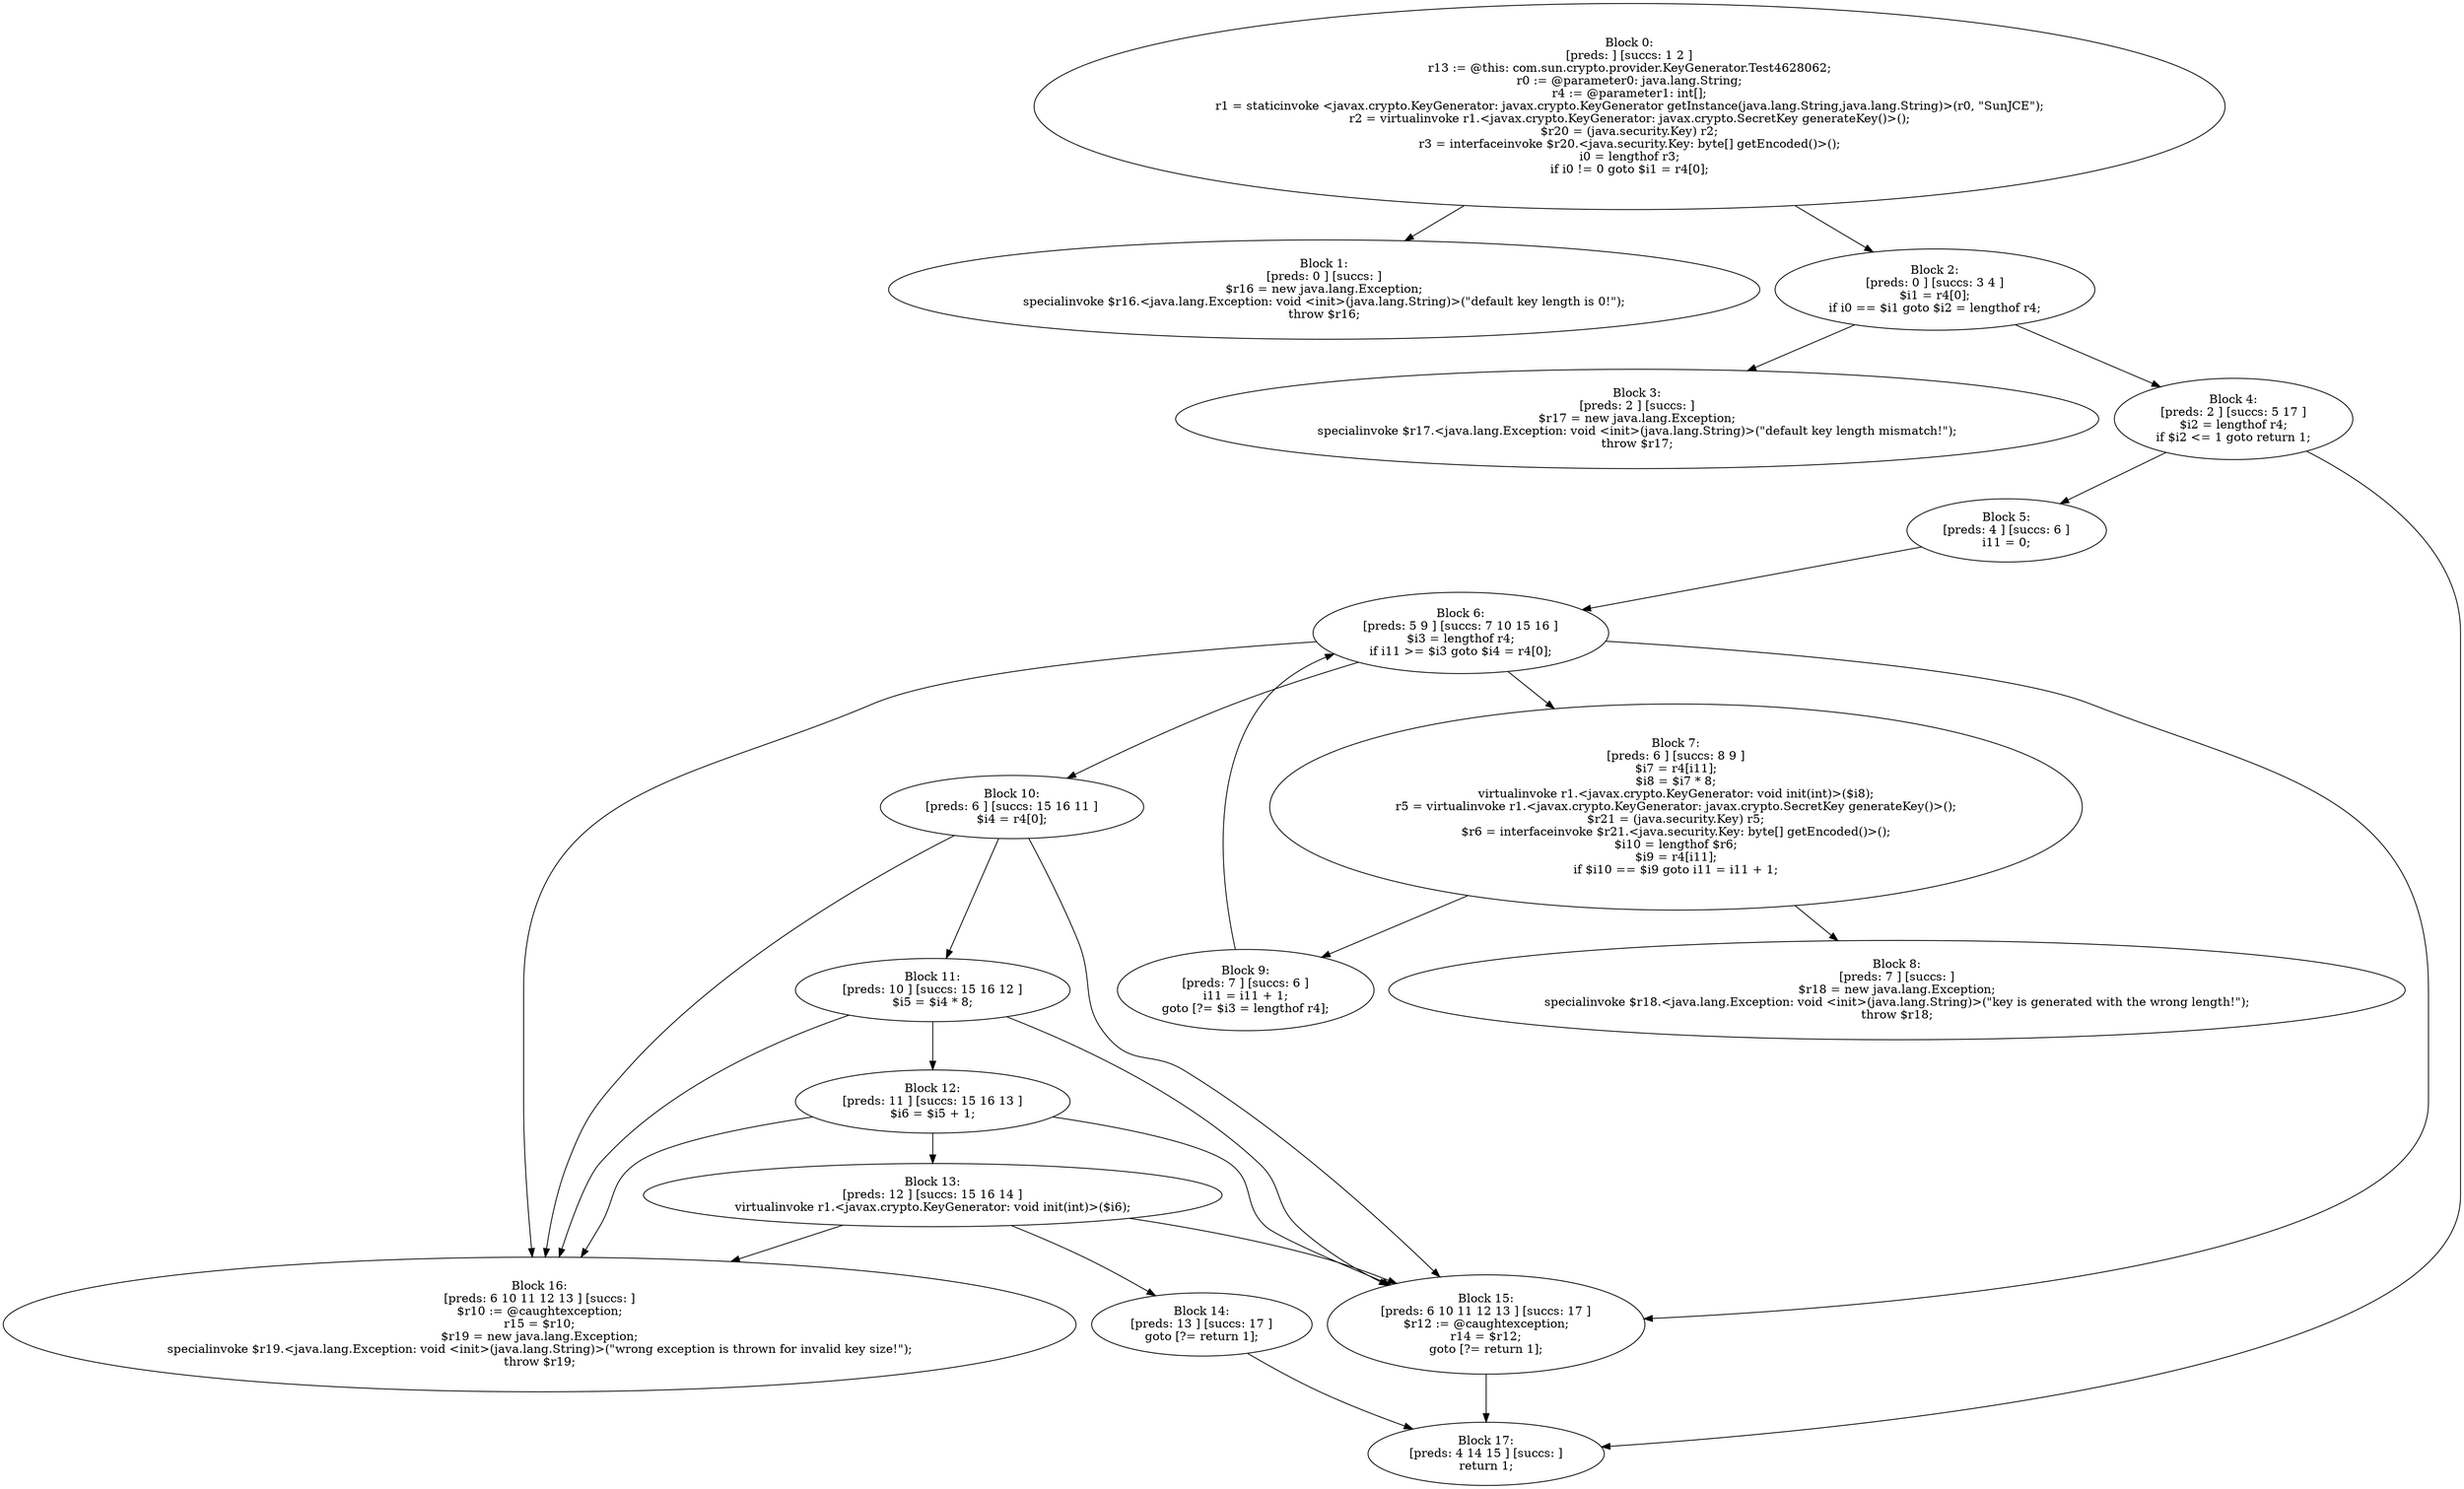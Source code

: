 digraph "unitGraph" {
    "Block 0:
[preds: ] [succs: 1 2 ]
r13 := @this: com.sun.crypto.provider.KeyGenerator.Test4628062;
r0 := @parameter0: java.lang.String;
r4 := @parameter1: int[];
r1 = staticinvoke <javax.crypto.KeyGenerator: javax.crypto.KeyGenerator getInstance(java.lang.String,java.lang.String)>(r0, \"SunJCE\");
r2 = virtualinvoke r1.<javax.crypto.KeyGenerator: javax.crypto.SecretKey generateKey()>();
$r20 = (java.security.Key) r2;
r3 = interfaceinvoke $r20.<java.security.Key: byte[] getEncoded()>();
i0 = lengthof r3;
if i0 != 0 goto $i1 = r4[0];
"
    "Block 1:
[preds: 0 ] [succs: ]
$r16 = new java.lang.Exception;
specialinvoke $r16.<java.lang.Exception: void <init>(java.lang.String)>(\"default key length is 0!\");
throw $r16;
"
    "Block 2:
[preds: 0 ] [succs: 3 4 ]
$i1 = r4[0];
if i0 == $i1 goto $i2 = lengthof r4;
"
    "Block 3:
[preds: 2 ] [succs: ]
$r17 = new java.lang.Exception;
specialinvoke $r17.<java.lang.Exception: void <init>(java.lang.String)>(\"default key length mismatch!\");
throw $r17;
"
    "Block 4:
[preds: 2 ] [succs: 5 17 ]
$i2 = lengthof r4;
if $i2 <= 1 goto return 1;
"
    "Block 5:
[preds: 4 ] [succs: 6 ]
i11 = 0;
"
    "Block 6:
[preds: 5 9 ] [succs: 7 10 15 16 ]
$i3 = lengthof r4;
if i11 >= $i3 goto $i4 = r4[0];
"
    "Block 7:
[preds: 6 ] [succs: 8 9 ]
$i7 = r4[i11];
$i8 = $i7 * 8;
virtualinvoke r1.<javax.crypto.KeyGenerator: void init(int)>($i8);
r5 = virtualinvoke r1.<javax.crypto.KeyGenerator: javax.crypto.SecretKey generateKey()>();
$r21 = (java.security.Key) r5;
$r6 = interfaceinvoke $r21.<java.security.Key: byte[] getEncoded()>();
$i10 = lengthof $r6;
$i9 = r4[i11];
if $i10 == $i9 goto i11 = i11 + 1;
"
    "Block 8:
[preds: 7 ] [succs: ]
$r18 = new java.lang.Exception;
specialinvoke $r18.<java.lang.Exception: void <init>(java.lang.String)>(\"key is generated with the wrong length!\");
throw $r18;
"
    "Block 9:
[preds: 7 ] [succs: 6 ]
i11 = i11 + 1;
goto [?= $i3 = lengthof r4];
"
    "Block 10:
[preds: 6 ] [succs: 15 16 11 ]
$i4 = r4[0];
"
    "Block 11:
[preds: 10 ] [succs: 15 16 12 ]
$i5 = $i4 * 8;
"
    "Block 12:
[preds: 11 ] [succs: 15 16 13 ]
$i6 = $i5 + 1;
"
    "Block 13:
[preds: 12 ] [succs: 15 16 14 ]
virtualinvoke r1.<javax.crypto.KeyGenerator: void init(int)>($i6);
"
    "Block 14:
[preds: 13 ] [succs: 17 ]
goto [?= return 1];
"
    "Block 15:
[preds: 6 10 11 12 13 ] [succs: 17 ]
$r12 := @caughtexception;
r14 = $r12;
goto [?= return 1];
"
    "Block 16:
[preds: 6 10 11 12 13 ] [succs: ]
$r10 := @caughtexception;
r15 = $r10;
$r19 = new java.lang.Exception;
specialinvoke $r19.<java.lang.Exception: void <init>(java.lang.String)>(\"wrong exception is thrown for invalid key size!\");
throw $r19;
"
    "Block 17:
[preds: 4 14 15 ] [succs: ]
return 1;
"
    "Block 0:
[preds: ] [succs: 1 2 ]
r13 := @this: com.sun.crypto.provider.KeyGenerator.Test4628062;
r0 := @parameter0: java.lang.String;
r4 := @parameter1: int[];
r1 = staticinvoke <javax.crypto.KeyGenerator: javax.crypto.KeyGenerator getInstance(java.lang.String,java.lang.String)>(r0, \"SunJCE\");
r2 = virtualinvoke r1.<javax.crypto.KeyGenerator: javax.crypto.SecretKey generateKey()>();
$r20 = (java.security.Key) r2;
r3 = interfaceinvoke $r20.<java.security.Key: byte[] getEncoded()>();
i0 = lengthof r3;
if i0 != 0 goto $i1 = r4[0];
"->"Block 1:
[preds: 0 ] [succs: ]
$r16 = new java.lang.Exception;
specialinvoke $r16.<java.lang.Exception: void <init>(java.lang.String)>(\"default key length is 0!\");
throw $r16;
";
    "Block 0:
[preds: ] [succs: 1 2 ]
r13 := @this: com.sun.crypto.provider.KeyGenerator.Test4628062;
r0 := @parameter0: java.lang.String;
r4 := @parameter1: int[];
r1 = staticinvoke <javax.crypto.KeyGenerator: javax.crypto.KeyGenerator getInstance(java.lang.String,java.lang.String)>(r0, \"SunJCE\");
r2 = virtualinvoke r1.<javax.crypto.KeyGenerator: javax.crypto.SecretKey generateKey()>();
$r20 = (java.security.Key) r2;
r3 = interfaceinvoke $r20.<java.security.Key: byte[] getEncoded()>();
i0 = lengthof r3;
if i0 != 0 goto $i1 = r4[0];
"->"Block 2:
[preds: 0 ] [succs: 3 4 ]
$i1 = r4[0];
if i0 == $i1 goto $i2 = lengthof r4;
";
    "Block 2:
[preds: 0 ] [succs: 3 4 ]
$i1 = r4[0];
if i0 == $i1 goto $i2 = lengthof r4;
"->"Block 3:
[preds: 2 ] [succs: ]
$r17 = new java.lang.Exception;
specialinvoke $r17.<java.lang.Exception: void <init>(java.lang.String)>(\"default key length mismatch!\");
throw $r17;
";
    "Block 2:
[preds: 0 ] [succs: 3 4 ]
$i1 = r4[0];
if i0 == $i1 goto $i2 = lengthof r4;
"->"Block 4:
[preds: 2 ] [succs: 5 17 ]
$i2 = lengthof r4;
if $i2 <= 1 goto return 1;
";
    "Block 4:
[preds: 2 ] [succs: 5 17 ]
$i2 = lengthof r4;
if $i2 <= 1 goto return 1;
"->"Block 5:
[preds: 4 ] [succs: 6 ]
i11 = 0;
";
    "Block 4:
[preds: 2 ] [succs: 5 17 ]
$i2 = lengthof r4;
if $i2 <= 1 goto return 1;
"->"Block 17:
[preds: 4 14 15 ] [succs: ]
return 1;
";
    "Block 5:
[preds: 4 ] [succs: 6 ]
i11 = 0;
"->"Block 6:
[preds: 5 9 ] [succs: 7 10 15 16 ]
$i3 = lengthof r4;
if i11 >= $i3 goto $i4 = r4[0];
";
    "Block 6:
[preds: 5 9 ] [succs: 7 10 15 16 ]
$i3 = lengthof r4;
if i11 >= $i3 goto $i4 = r4[0];
"->"Block 7:
[preds: 6 ] [succs: 8 9 ]
$i7 = r4[i11];
$i8 = $i7 * 8;
virtualinvoke r1.<javax.crypto.KeyGenerator: void init(int)>($i8);
r5 = virtualinvoke r1.<javax.crypto.KeyGenerator: javax.crypto.SecretKey generateKey()>();
$r21 = (java.security.Key) r5;
$r6 = interfaceinvoke $r21.<java.security.Key: byte[] getEncoded()>();
$i10 = lengthof $r6;
$i9 = r4[i11];
if $i10 == $i9 goto i11 = i11 + 1;
";
    "Block 6:
[preds: 5 9 ] [succs: 7 10 15 16 ]
$i3 = lengthof r4;
if i11 >= $i3 goto $i4 = r4[0];
"->"Block 10:
[preds: 6 ] [succs: 15 16 11 ]
$i4 = r4[0];
";
    "Block 6:
[preds: 5 9 ] [succs: 7 10 15 16 ]
$i3 = lengthof r4;
if i11 >= $i3 goto $i4 = r4[0];
"->"Block 15:
[preds: 6 10 11 12 13 ] [succs: 17 ]
$r12 := @caughtexception;
r14 = $r12;
goto [?= return 1];
";
    "Block 6:
[preds: 5 9 ] [succs: 7 10 15 16 ]
$i3 = lengthof r4;
if i11 >= $i3 goto $i4 = r4[0];
"->"Block 16:
[preds: 6 10 11 12 13 ] [succs: ]
$r10 := @caughtexception;
r15 = $r10;
$r19 = new java.lang.Exception;
specialinvoke $r19.<java.lang.Exception: void <init>(java.lang.String)>(\"wrong exception is thrown for invalid key size!\");
throw $r19;
";
    "Block 7:
[preds: 6 ] [succs: 8 9 ]
$i7 = r4[i11];
$i8 = $i7 * 8;
virtualinvoke r1.<javax.crypto.KeyGenerator: void init(int)>($i8);
r5 = virtualinvoke r1.<javax.crypto.KeyGenerator: javax.crypto.SecretKey generateKey()>();
$r21 = (java.security.Key) r5;
$r6 = interfaceinvoke $r21.<java.security.Key: byte[] getEncoded()>();
$i10 = lengthof $r6;
$i9 = r4[i11];
if $i10 == $i9 goto i11 = i11 + 1;
"->"Block 8:
[preds: 7 ] [succs: ]
$r18 = new java.lang.Exception;
specialinvoke $r18.<java.lang.Exception: void <init>(java.lang.String)>(\"key is generated with the wrong length!\");
throw $r18;
";
    "Block 7:
[preds: 6 ] [succs: 8 9 ]
$i7 = r4[i11];
$i8 = $i7 * 8;
virtualinvoke r1.<javax.crypto.KeyGenerator: void init(int)>($i8);
r5 = virtualinvoke r1.<javax.crypto.KeyGenerator: javax.crypto.SecretKey generateKey()>();
$r21 = (java.security.Key) r5;
$r6 = interfaceinvoke $r21.<java.security.Key: byte[] getEncoded()>();
$i10 = lengthof $r6;
$i9 = r4[i11];
if $i10 == $i9 goto i11 = i11 + 1;
"->"Block 9:
[preds: 7 ] [succs: 6 ]
i11 = i11 + 1;
goto [?= $i3 = lengthof r4];
";
    "Block 9:
[preds: 7 ] [succs: 6 ]
i11 = i11 + 1;
goto [?= $i3 = lengthof r4];
"->"Block 6:
[preds: 5 9 ] [succs: 7 10 15 16 ]
$i3 = lengthof r4;
if i11 >= $i3 goto $i4 = r4[0];
";
    "Block 10:
[preds: 6 ] [succs: 15 16 11 ]
$i4 = r4[0];
"->"Block 15:
[preds: 6 10 11 12 13 ] [succs: 17 ]
$r12 := @caughtexception;
r14 = $r12;
goto [?= return 1];
";
    "Block 10:
[preds: 6 ] [succs: 15 16 11 ]
$i4 = r4[0];
"->"Block 16:
[preds: 6 10 11 12 13 ] [succs: ]
$r10 := @caughtexception;
r15 = $r10;
$r19 = new java.lang.Exception;
specialinvoke $r19.<java.lang.Exception: void <init>(java.lang.String)>(\"wrong exception is thrown for invalid key size!\");
throw $r19;
";
    "Block 10:
[preds: 6 ] [succs: 15 16 11 ]
$i4 = r4[0];
"->"Block 11:
[preds: 10 ] [succs: 15 16 12 ]
$i5 = $i4 * 8;
";
    "Block 11:
[preds: 10 ] [succs: 15 16 12 ]
$i5 = $i4 * 8;
"->"Block 15:
[preds: 6 10 11 12 13 ] [succs: 17 ]
$r12 := @caughtexception;
r14 = $r12;
goto [?= return 1];
";
    "Block 11:
[preds: 10 ] [succs: 15 16 12 ]
$i5 = $i4 * 8;
"->"Block 16:
[preds: 6 10 11 12 13 ] [succs: ]
$r10 := @caughtexception;
r15 = $r10;
$r19 = new java.lang.Exception;
specialinvoke $r19.<java.lang.Exception: void <init>(java.lang.String)>(\"wrong exception is thrown for invalid key size!\");
throw $r19;
";
    "Block 11:
[preds: 10 ] [succs: 15 16 12 ]
$i5 = $i4 * 8;
"->"Block 12:
[preds: 11 ] [succs: 15 16 13 ]
$i6 = $i5 + 1;
";
    "Block 12:
[preds: 11 ] [succs: 15 16 13 ]
$i6 = $i5 + 1;
"->"Block 15:
[preds: 6 10 11 12 13 ] [succs: 17 ]
$r12 := @caughtexception;
r14 = $r12;
goto [?= return 1];
";
    "Block 12:
[preds: 11 ] [succs: 15 16 13 ]
$i6 = $i5 + 1;
"->"Block 16:
[preds: 6 10 11 12 13 ] [succs: ]
$r10 := @caughtexception;
r15 = $r10;
$r19 = new java.lang.Exception;
specialinvoke $r19.<java.lang.Exception: void <init>(java.lang.String)>(\"wrong exception is thrown for invalid key size!\");
throw $r19;
";
    "Block 12:
[preds: 11 ] [succs: 15 16 13 ]
$i6 = $i5 + 1;
"->"Block 13:
[preds: 12 ] [succs: 15 16 14 ]
virtualinvoke r1.<javax.crypto.KeyGenerator: void init(int)>($i6);
";
    "Block 13:
[preds: 12 ] [succs: 15 16 14 ]
virtualinvoke r1.<javax.crypto.KeyGenerator: void init(int)>($i6);
"->"Block 15:
[preds: 6 10 11 12 13 ] [succs: 17 ]
$r12 := @caughtexception;
r14 = $r12;
goto [?= return 1];
";
    "Block 13:
[preds: 12 ] [succs: 15 16 14 ]
virtualinvoke r1.<javax.crypto.KeyGenerator: void init(int)>($i6);
"->"Block 16:
[preds: 6 10 11 12 13 ] [succs: ]
$r10 := @caughtexception;
r15 = $r10;
$r19 = new java.lang.Exception;
specialinvoke $r19.<java.lang.Exception: void <init>(java.lang.String)>(\"wrong exception is thrown for invalid key size!\");
throw $r19;
";
    "Block 13:
[preds: 12 ] [succs: 15 16 14 ]
virtualinvoke r1.<javax.crypto.KeyGenerator: void init(int)>($i6);
"->"Block 14:
[preds: 13 ] [succs: 17 ]
goto [?= return 1];
";
    "Block 14:
[preds: 13 ] [succs: 17 ]
goto [?= return 1];
"->"Block 17:
[preds: 4 14 15 ] [succs: ]
return 1;
";
    "Block 15:
[preds: 6 10 11 12 13 ] [succs: 17 ]
$r12 := @caughtexception;
r14 = $r12;
goto [?= return 1];
"->"Block 17:
[preds: 4 14 15 ] [succs: ]
return 1;
";
}
